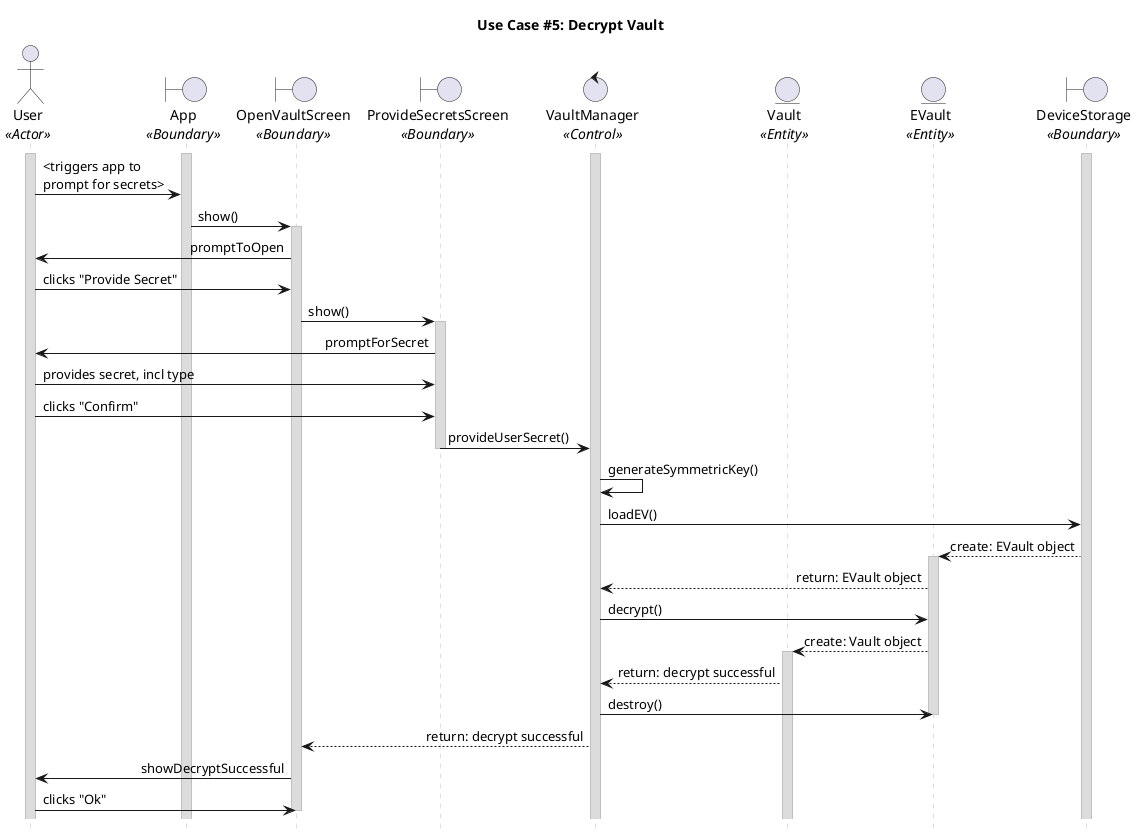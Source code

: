 @startuml uc05
title "Use Case #5: Decrypt Vault"

'Styling goes here
hide footbox
skinparam stereotypePosition bottom
skinparam sequenceMessageAlign direction
skinparam sequence {
	LifeLineBorderColor #Silver
	LifeLineBackgroundColor #Gainsboro
}

'Setup the objects involved here
actor User as u <<Actor>>
boundary App as a <<Boundary>>
boundary OpenVaultScreen as ovs <<Boundary>>
boundary ProvideSecretsScreen as pss <<Boundary>>
control VaultManager as vm <<Control>>
entity Vault as v <<Entity>>
entity EVault as ev <<Entity>>
boundary DeviceStorage as ds <<Boundary>>

'Setup persistent objects here
activate u
activate a
activate vm
activate ds

'--- FLOW OF CONTROL STARTS HERE ---
'User presents secret to the user interface.
u -> a: <triggers app to \nprompt for secrets>

'The user is prompted to provide a secret; can differ from the one previously provided.
a -> ovs: show()
activate ovs
ovs -> u: promptToOpen
u -> ovs: clicks "Provide Secret"
ovs -> pss: show()
activate pss
pss -> u: promptForSecret

'The user provides a secret to decrypt the vault with.
u -> pss: provides secret, incl type
u -> pss: clicks "Confirm"
pss -> vm: provideUserSecret()
deactivate pss

'The secret is converted into its equivalent symmetric key.
vm -> vm: generateSymmetricKey()

'The vault is decrypted using the symmetric key.
vm -> ds: loadEV()
ds --> ev: create: EVault object
activate ev
ev --> vm: return: EVault object
vm -> ev: decrypt()

'The vault is loaded into memory as the transient in-memory vault.
ev --> v: create: Vault object
activate v
v --> vm: return: decrypt successful
vm -> ev: destroy()
deactivate ev
vm --> ovs: return: decrypt successful

'Cleanup
ovs -> u: showDecryptSuccessful
u -> ovs: clicks "Ok"
deactivate ovs
'--- FLOW OF CONTROL ENDS HERE   ---

@enduml
